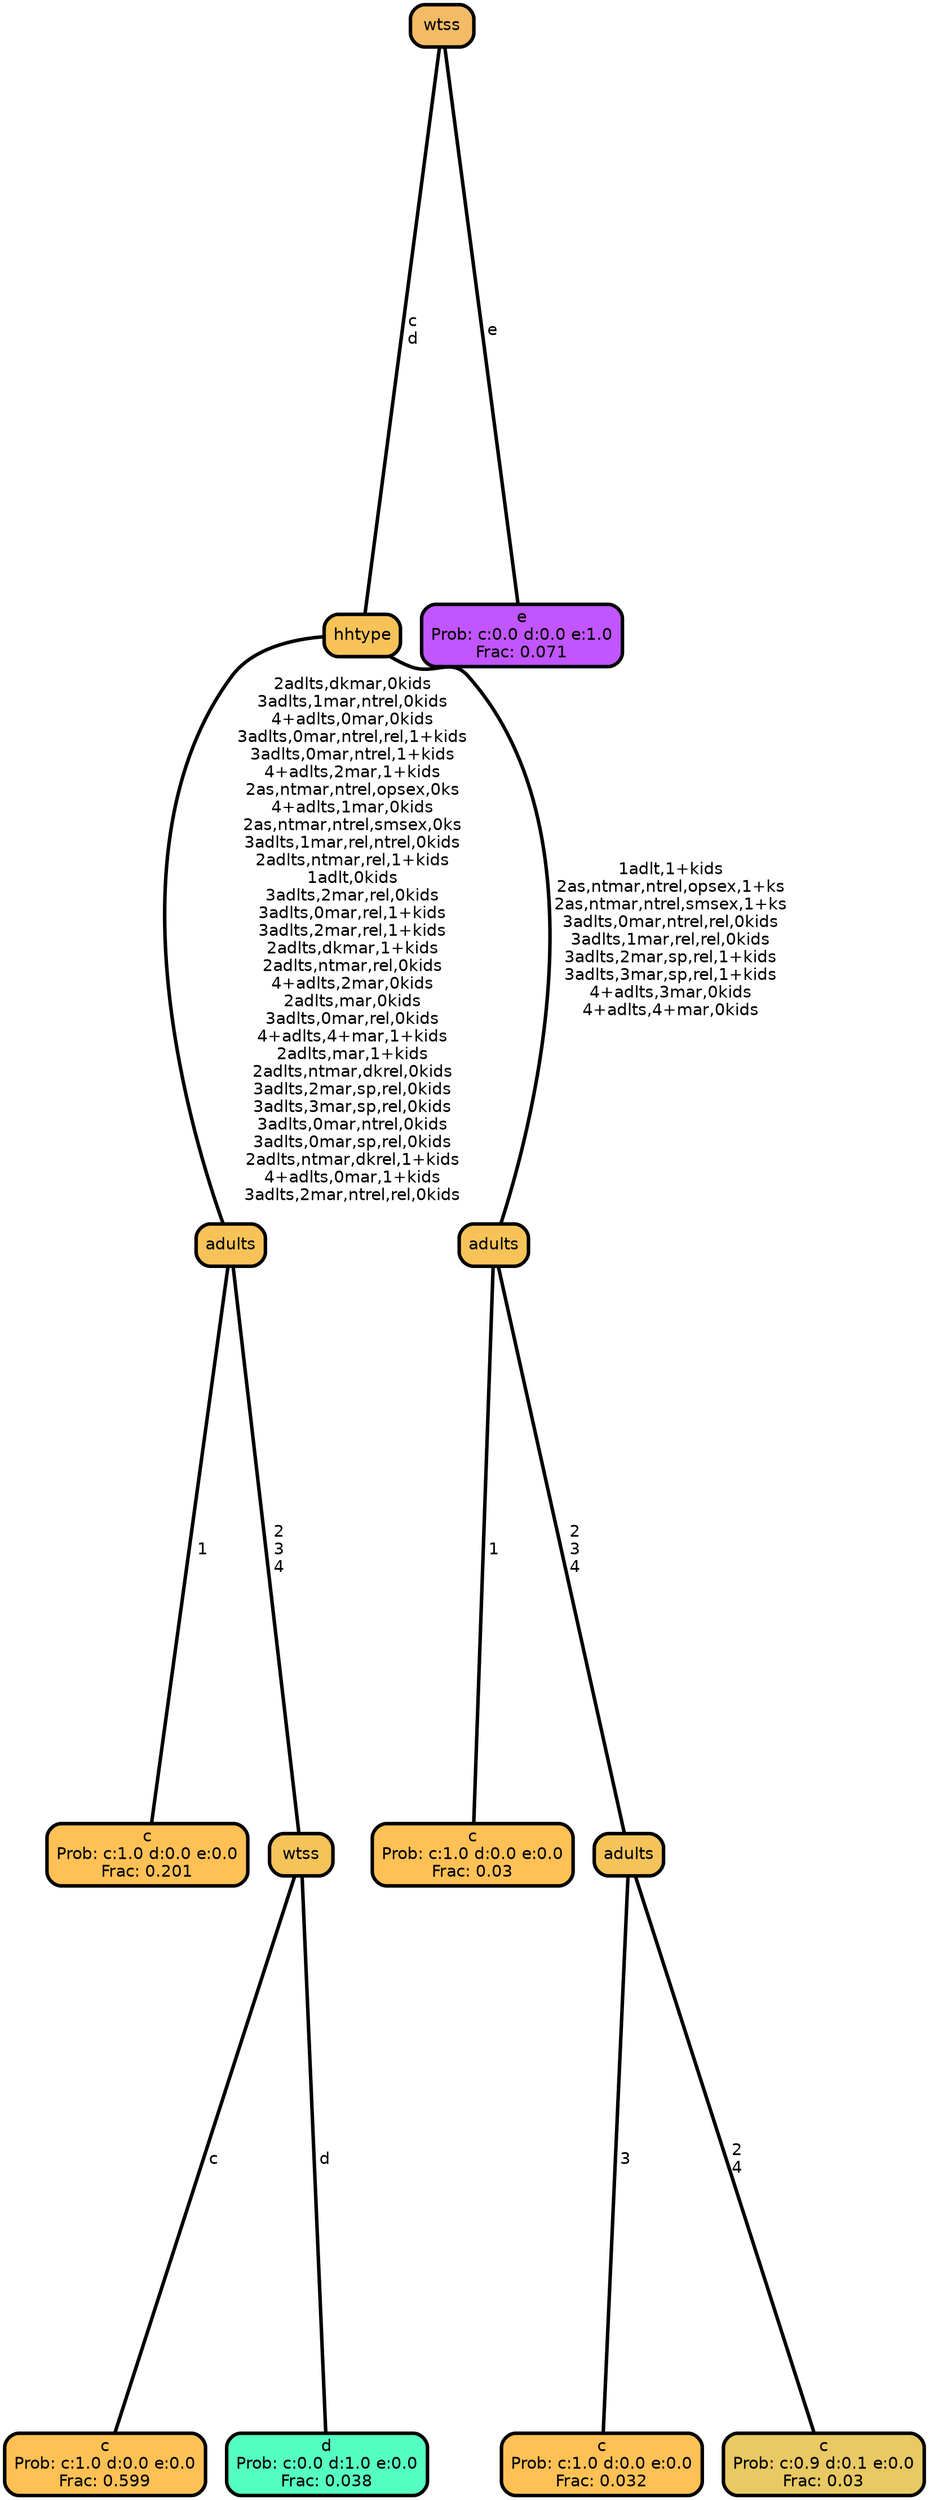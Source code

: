 graph Tree {
node [shape=box, style="filled, rounded",color="black",penwidth="3",fontcolor="black",                 fontname=helvetica] ;
graph [ranksep="0 equally", splines=straight,                 bgcolor=transparent, dpi=200] ;
edge [fontname=helvetica, color=black] ;
0 [label="c
Prob: c:1.0 d:0.0 e:0.0
Frac: 0.201", fillcolor="#ffc155"] ;
1 [label="adults", fillcolor="#f7c359"] ;
2 [label="c
Prob: c:1.0 d:0.0 e:0.0
Frac: 0.599", fillcolor="#ffc155"] ;
3 [label="wtss", fillcolor="#f4c45b"] ;
4 [label="d
Prob: c:0.0 d:1.0 e:0.0
Frac: 0.038", fillcolor="#55ffc1"] ;
5 [label="hhtype", fillcolor="#f7c359"] ;
6 [label="c
Prob: c:1.0 d:0.0 e:0.0
Frac: 0.03", fillcolor="#ffc155"] ;
7 [label="adults", fillcolor="#f7c359"] ;
8 [label="c
Prob: c:1.0 d:0.0 e:0.0
Frac: 0.032", fillcolor="#ffc155"] ;
9 [label="adults", fillcolor="#f4c45b"] ;
10 [label="c
Prob: c:0.9 d:0.1 e:0.0
Frac: 0.03", fillcolor="#e8c963"] ;
11 [label="wtss", fillcolor="#f3bb65"] ;
12 [label="e
Prob: c:0.0 d:0.0 e:1.0
Frac: 0.071", fillcolor="#c155ff"] ;
1 -- 0 [label=" 1",penwidth=3] ;
1 -- 3 [label=" 2\n 3\n 4",penwidth=3] ;
3 -- 2 [label=" c",penwidth=3] ;
3 -- 4 [label=" d",penwidth=3] ;
5 -- 1 [label=" 2adlts,dkmar,0kids\n 3adlts,1mar,ntrel,0kids\n 4+adlts,0mar,0kids\n 3adlts,0mar,ntrel,rel,1+kids\n 3adlts,0mar,ntrel,1+kids\n 4+adlts,2mar,1+kids\n 2as,ntmar,ntrel,opsex,0ks\n 4+adlts,1mar,0kids\n 2as,ntmar,ntrel,smsex,0ks\n 3adlts,1mar,rel,ntrel,0kids\n 2adlts,ntmar,rel,1+kids\n 1adlt,0kids\n 3adlts,2mar,rel,0kids\n 3adlts,0mar,rel,1+kids\n 3adlts,2mar,rel,1+kids\n 2adlts,dkmar,1+kids\n 2adlts,ntmar,rel,0kids\n 4+adlts,2mar,0kids\n 2adlts,mar,0kids\n 3adlts,0mar,rel,0kids\n 4+adlts,4+mar,1+kids\n 2adlts,mar,1+kids\n 2adlts,ntmar,dkrel,0kids\n 3adlts,2mar,sp,rel,0kids\n 3adlts,3mar,sp,rel,0kids\n 3adlts,0mar,ntrel,0kids\n 3adlts,0mar,sp,rel,0kids\n 2adlts,ntmar,dkrel,1+kids\n 4+adlts,0mar,1+kids\n 3adlts,2mar,ntrel,rel,0kids",penwidth=3] ;
5 -- 7 [label=" 1adlt,1+kids\n 2as,ntmar,ntrel,opsex,1+ks\n 2as,ntmar,ntrel,smsex,1+ks\n 3adlts,0mar,ntrel,rel,0kids\n 3adlts,1mar,rel,rel,0kids\n 3adlts,2mar,sp,rel,1+kids\n 3adlts,3mar,sp,rel,1+kids\n 4+adlts,3mar,0kids\n 4+adlts,4+mar,0kids",penwidth=3] ;
7 -- 6 [label=" 1",penwidth=3] ;
7 -- 9 [label=" 2\n 3\n 4",penwidth=3] ;
9 -- 8 [label=" 3",penwidth=3] ;
9 -- 10 [label=" 2\n 4",penwidth=3] ;
11 -- 5 [label=" c\n d",penwidth=3] ;
11 -- 12 [label=" e",penwidth=3] ;
{rank = same;}}